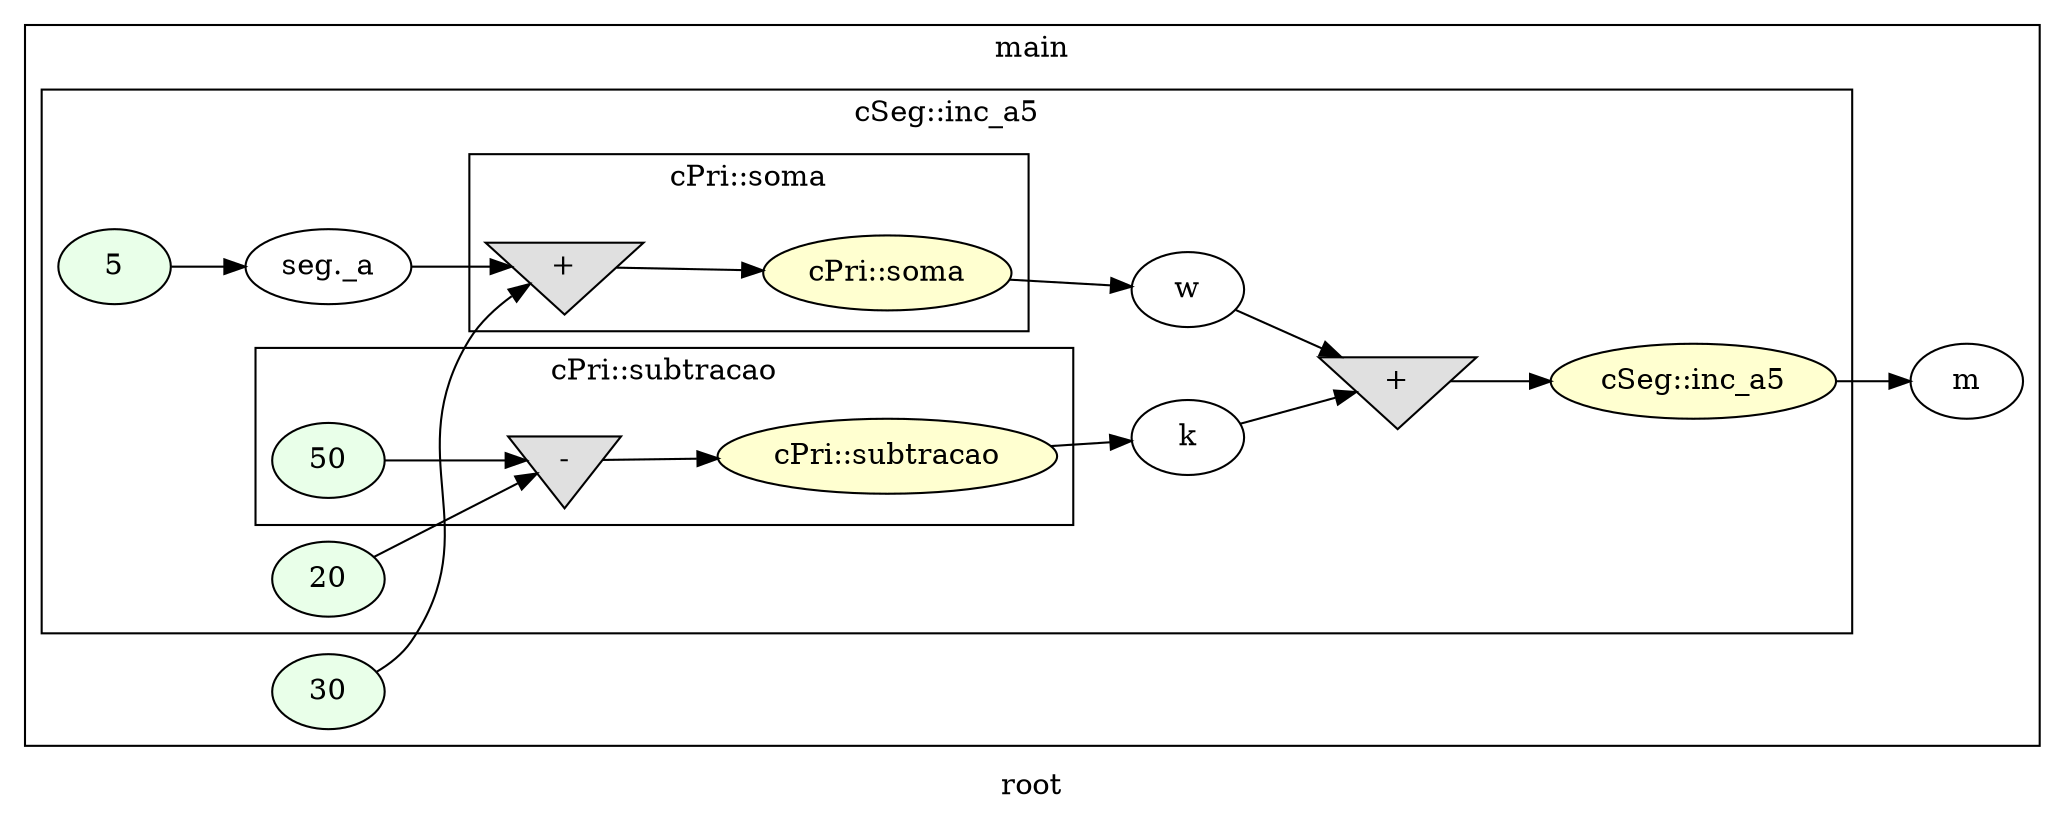 digraph G
{
rankdir=LR;
label = "root";
subgraph cluster_1 {
label = "main";
parent = "G";
startinglines = "19_34_34";
	node_000001 [ label = "30", style=filled, fillcolor="#E9FFE9", startinglines=37 ]
	node_000014 [ label = "m", startingline=28 ]
subgraph cluster_2 {
label = "cSeg::cSeg";
parent = "cluster_1";
startinglines = "34_34_35";
subgraph cluster_3 {
label = "cPri::cPri";
parent = "cluster_2";
startinglines = "34_35_19";
}
}
subgraph cluster_4 {
label = "cSeg::inc_a5";
parent = "cluster_1";
startinglines = "35_19_37";
	node_000002 [ label = "5", style=filled, fillcolor="#E9FFE9", startinglines=25 ]
	node_000003 [ label = "seg._a", startingline=25 ]
	node_000006 [ label = "w", startingline=10 ]
	node_000007 [ label = "20", style=filled, fillcolor="#E9FFE9", startinglines=27 ]
	node_000011 [ label = "k", startingline=15 ]
	node_000012 [ label = "+", shape=invtriangle, style=filled, fillcolor="#E0E0E0", startinglines=28 ]
	node_000013 [ label = "cSeg::inc_a5", style=filled, fillcolor="#FFFFD0", startinglines=28 ]
subgraph cluster_5 {
label = "cPri::soma";
parent = "cluster_4";
startinglines = "37_25_26";
	node_000004 [ label = "+", shape=invtriangle, style=filled, fillcolor="#E0E0E0", startinglines=10 ]
	node_000005 [ label = "cPri::soma", style=filled, fillcolor="#FFFFD0", startinglines=10 ]
}
subgraph cluster_6 {
label = "cPri::subtracao";
parent = "cluster_4";
startinglines = "26_10_27";
	node_000008 [ label = "50", style=filled, fillcolor="#E9FFE9", startinglines=15 ]
	node_000009 [ label = "-", shape=invtriangle, style=filled, fillcolor="#E0E0E0", startinglines=15 ]
	node_000010 [ label = "cPri::subtracao", style=filled, fillcolor="#FFFFD0", startinglines=15 ]
}
}
}
	node_000001 -> node_000004
	node_000002 -> node_000003
	node_000003 -> node_000004
	node_000006 -> node_000012
	node_000007 -> node_000009
	node_000011 -> node_000012
	node_000012 -> node_000013
	node_000013 -> node_000014
	node_000004 -> node_000005
	node_000005 -> node_000006
	node_000008 -> node_000009
	node_000009 -> node_000010
	node_000010 -> node_000011
}
